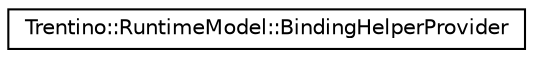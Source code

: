 digraph G
{
  edge [fontname="Helvetica",fontsize="10",labelfontname="Helvetica",labelfontsize="10"];
  node [fontname="Helvetica",fontsize="10",shape=record];
  rankdir="LR";
  Node1 [label="Trentino::RuntimeModel::BindingHelperProvider",height=0.2,width=0.4,color="black", fillcolor="white", style="filled",URL="$class_trentino_1_1_runtime_model_1_1_binding_helper_provider.html",tooltip="Class that implements bindingHelperByBindingId, required by an ServiceBase or by every entity that ha..."];
}
